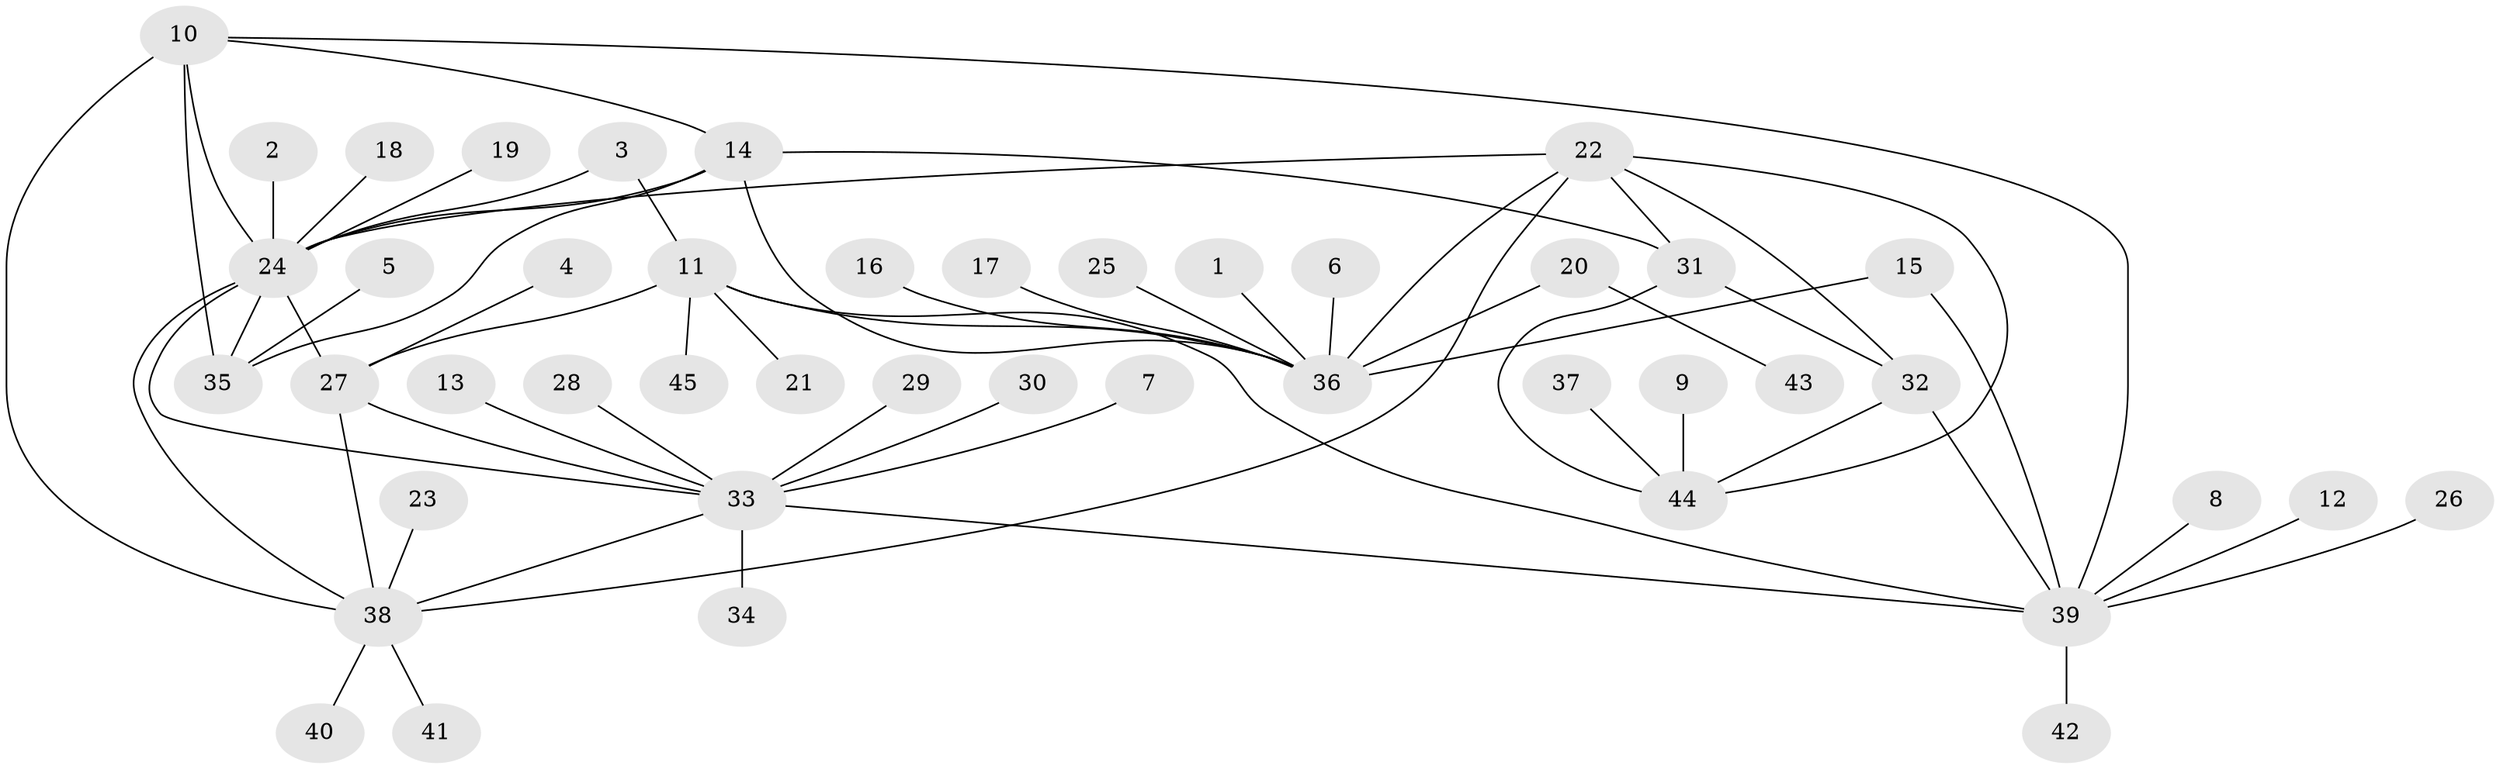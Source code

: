 // original degree distribution, {6: 0.05555555555555555, 4: 0.022222222222222223, 9: 0.011111111111111112, 10: 0.022222222222222223, 11: 0.022222222222222223, 5: 0.044444444444444446, 8: 0.011111111111111112, 7: 0.044444444444444446, 1: 0.6, 3: 0.03333333333333333, 2: 0.13333333333333333}
// Generated by graph-tools (version 1.1) at 2025/50/03/09/25 03:50:38]
// undirected, 45 vertices, 63 edges
graph export_dot {
graph [start="1"]
  node [color=gray90,style=filled];
  1;
  2;
  3;
  4;
  5;
  6;
  7;
  8;
  9;
  10;
  11;
  12;
  13;
  14;
  15;
  16;
  17;
  18;
  19;
  20;
  21;
  22;
  23;
  24;
  25;
  26;
  27;
  28;
  29;
  30;
  31;
  32;
  33;
  34;
  35;
  36;
  37;
  38;
  39;
  40;
  41;
  42;
  43;
  44;
  45;
  1 -- 36 [weight=1.0];
  2 -- 24 [weight=1.0];
  3 -- 11 [weight=1.0];
  3 -- 24 [weight=1.0];
  4 -- 27 [weight=1.0];
  5 -- 35 [weight=1.0];
  6 -- 36 [weight=1.0];
  7 -- 33 [weight=1.0];
  8 -- 39 [weight=1.0];
  9 -- 44 [weight=1.0];
  10 -- 14 [weight=1.0];
  10 -- 24 [weight=1.0];
  10 -- 35 [weight=1.0];
  10 -- 38 [weight=1.0];
  10 -- 39 [weight=1.0];
  11 -- 21 [weight=1.0];
  11 -- 27 [weight=1.0];
  11 -- 36 [weight=3.0];
  11 -- 39 [weight=1.0];
  11 -- 45 [weight=1.0];
  12 -- 39 [weight=1.0];
  13 -- 33 [weight=1.0];
  14 -- 24 [weight=1.0];
  14 -- 31 [weight=1.0];
  14 -- 35 [weight=1.0];
  14 -- 36 [weight=1.0];
  15 -- 36 [weight=1.0];
  15 -- 39 [weight=1.0];
  16 -- 36 [weight=1.0];
  17 -- 36 [weight=1.0];
  18 -- 24 [weight=1.0];
  19 -- 24 [weight=1.0];
  20 -- 36 [weight=1.0];
  20 -- 43 [weight=1.0];
  22 -- 24 [weight=1.0];
  22 -- 31 [weight=1.0];
  22 -- 32 [weight=1.0];
  22 -- 36 [weight=1.0];
  22 -- 38 [weight=1.0];
  22 -- 44 [weight=1.0];
  23 -- 38 [weight=1.0];
  24 -- 27 [weight=1.0];
  24 -- 33 [weight=1.0];
  24 -- 35 [weight=1.0];
  24 -- 38 [weight=1.0];
  25 -- 36 [weight=1.0];
  26 -- 39 [weight=1.0];
  27 -- 33 [weight=1.0];
  27 -- 38 [weight=1.0];
  28 -- 33 [weight=1.0];
  29 -- 33 [weight=1.0];
  30 -- 33 [weight=1.0];
  31 -- 32 [weight=1.0];
  31 -- 44 [weight=1.0];
  32 -- 39 [weight=1.0];
  32 -- 44 [weight=1.0];
  33 -- 34 [weight=1.0];
  33 -- 38 [weight=1.0];
  33 -- 39 [weight=2.0];
  37 -- 44 [weight=1.0];
  38 -- 40 [weight=1.0];
  38 -- 41 [weight=1.0];
  39 -- 42 [weight=1.0];
}
